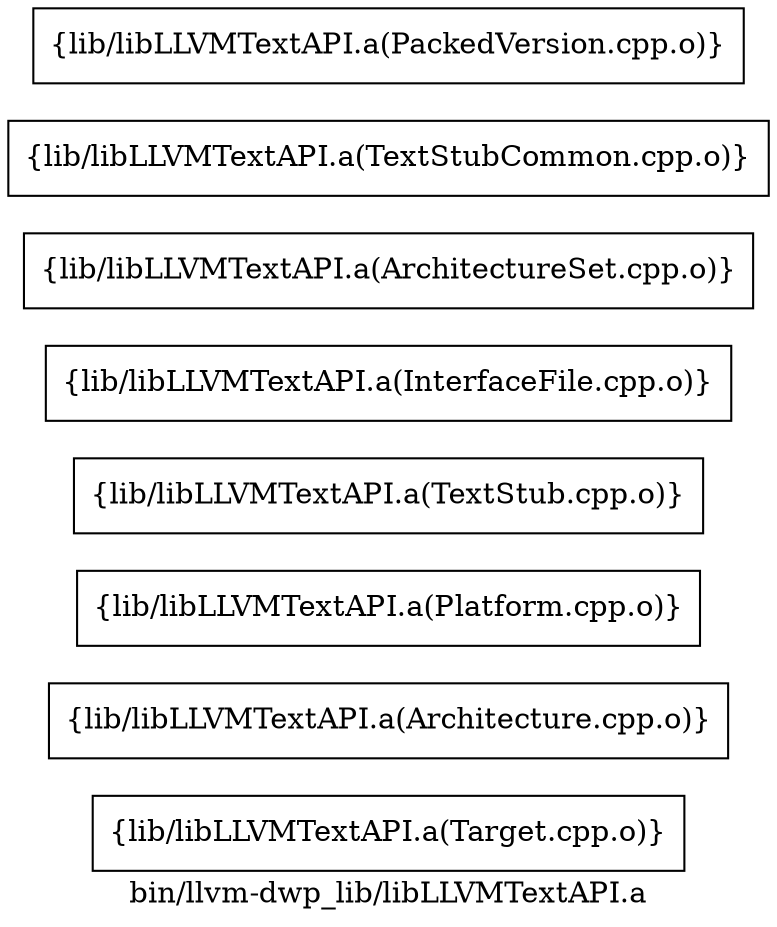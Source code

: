 digraph "bin/llvm-dwp_lib/libLLVMTextAPI.a" {
	label="bin/llvm-dwp_lib/libLLVMTextAPI.a";
	rankdir=LR;

	Node0x56318d6480a8 [shape=record,shape=box,group=0,label="{lib/libLLVMTextAPI.a(Target.cpp.o)}"];
	Node0x56318d6486e8 [shape=record,shape=box,group=0,label="{lib/libLLVMTextAPI.a(Architecture.cpp.o)}"];
	Node0x56318d648e68 [shape=record,shape=box,group=0,label="{lib/libLLVMTextAPI.a(Platform.cpp.o)}"];
	Node0x56318d649728 [shape=record,shape=box,group=0,label="{lib/libLLVMTextAPI.a(TextStub.cpp.o)}"];
	Node0x56318d6526e8 [shape=record,shape=box,group=0,label="{lib/libLLVMTextAPI.a(InterfaceFile.cpp.o)}"];
	Node0x56318d6502a8 [shape=record,shape=box,group=0,label="{lib/libLLVMTextAPI.a(ArchitectureSet.cpp.o)}"];
	Node0x56318d64f498 [shape=record,shape=box,group=0,label="{lib/libLLVMTextAPI.a(TextStubCommon.cpp.o)}"];
	Node0x56318d64e9f8 [shape=record,shape=box,group=0,label="{lib/libLLVMTextAPI.a(PackedVersion.cpp.o)}"];
}

